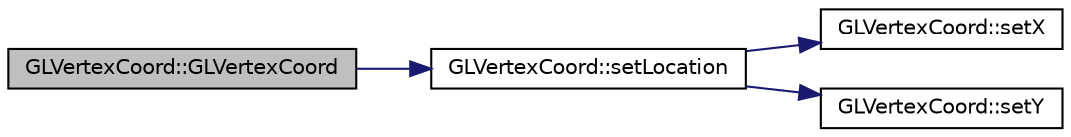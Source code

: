 digraph "GLVertexCoord::GLVertexCoord"
{
  edge [fontname="Helvetica",fontsize="10",labelfontname="Helvetica",labelfontsize="10"];
  node [fontname="Helvetica",fontsize="10",shape=record];
  rankdir="LR";
  Node1 [label="GLVertexCoord::GLVertexCoord",height=0.2,width=0.4,color="black", fillcolor="grey75", style="filled", fontcolor="black"];
  Node1 -> Node2 [color="midnightblue",fontsize="10",style="solid",fontname="Helvetica"];
  Node2 [label="GLVertexCoord::setLocation",height=0.2,width=0.4,color="black", fillcolor="white", style="filled",URL="$class_g_l_vertex_coord.html#a467932faae4d406c7aab9c15cda89869"];
  Node2 -> Node3 [color="midnightblue",fontsize="10",style="solid",fontname="Helvetica"];
  Node3 [label="GLVertexCoord::setX",height=0.2,width=0.4,color="black", fillcolor="white", style="filled",URL="$class_g_l_vertex_coord.html#ab2c1083f1b749a14ae490cc8ff1fe268"];
  Node2 -> Node4 [color="midnightblue",fontsize="10",style="solid",fontname="Helvetica"];
  Node4 [label="GLVertexCoord::setY",height=0.2,width=0.4,color="black", fillcolor="white", style="filled",URL="$class_g_l_vertex_coord.html#aaa18928c5c6cefc64c32daacb8055a40"];
}
